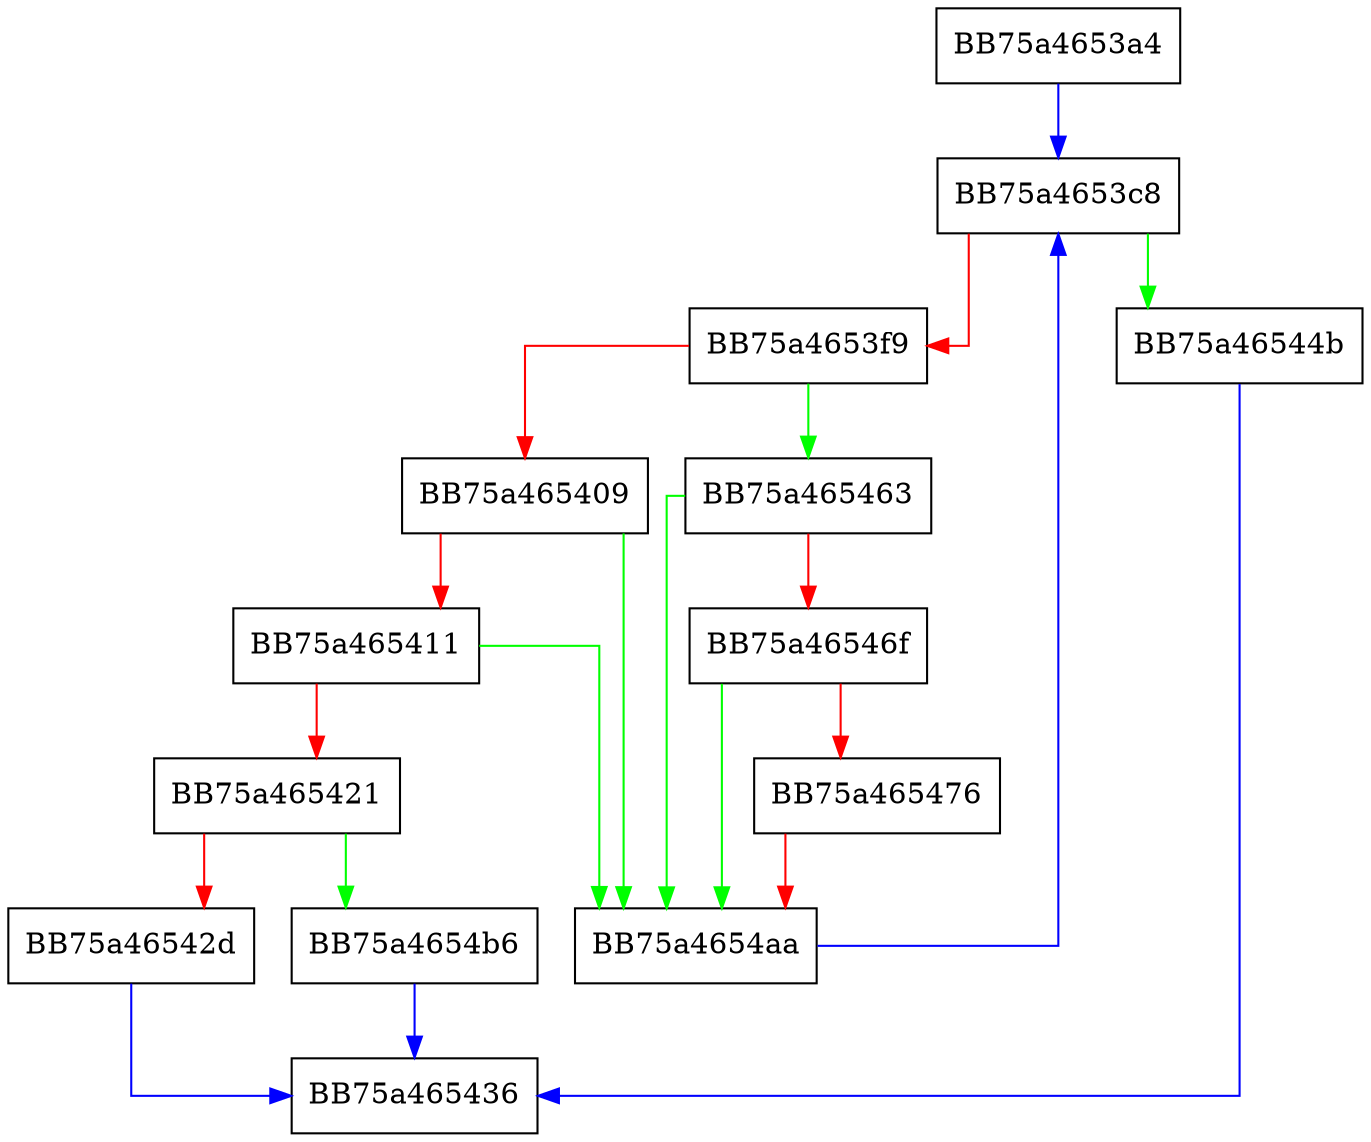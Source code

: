 digraph vdll_rva_to_ofs {
  node [shape="box"];
  graph [splines=ortho];
  BB75a4653a4 -> BB75a4653c8 [color="blue"];
  BB75a4653c8 -> BB75a46544b [color="green"];
  BB75a4653c8 -> BB75a4653f9 [color="red"];
  BB75a4653f9 -> BB75a465463 [color="green"];
  BB75a4653f9 -> BB75a465409 [color="red"];
  BB75a465409 -> BB75a4654aa [color="green"];
  BB75a465409 -> BB75a465411 [color="red"];
  BB75a465411 -> BB75a4654aa [color="green"];
  BB75a465411 -> BB75a465421 [color="red"];
  BB75a465421 -> BB75a4654b6 [color="green"];
  BB75a465421 -> BB75a46542d [color="red"];
  BB75a46542d -> BB75a465436 [color="blue"];
  BB75a46544b -> BB75a465436 [color="blue"];
  BB75a465463 -> BB75a4654aa [color="green"];
  BB75a465463 -> BB75a46546f [color="red"];
  BB75a46546f -> BB75a4654aa [color="green"];
  BB75a46546f -> BB75a465476 [color="red"];
  BB75a465476 -> BB75a4654aa [color="red"];
  BB75a4654aa -> BB75a4653c8 [color="blue"];
  BB75a4654b6 -> BB75a465436 [color="blue"];
}